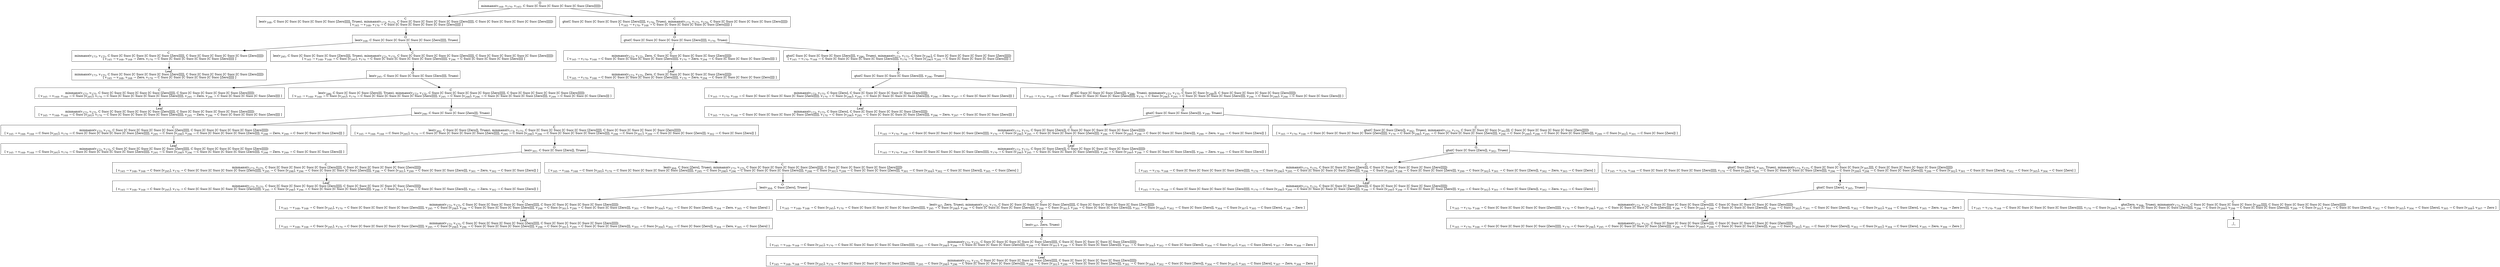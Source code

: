 digraph {
    graph [rankdir=TB
          ,bgcolor=transparent];
    node [shape=box
         ,fillcolor=white
         ,style=filled];
    0 [label=<O <BR/> minmaxo(v<SUB>168</SUB>, v<SUB>170</SUB>, v<SUB>165</SUB>, C Succ [C Succ [C Succ [C Succ [C Succ [Zero]]]]])>];
    1 [label=<C <BR/> leo(v<SUB>168</SUB>, C Succ [C Succ [C Succ [C Succ [C Succ [Zero]]]]], Trueo), minmaxo(v<SUB>173</SUB>, v<SUB>175</SUB>, C Succ [C Succ [C Succ [C Succ [C Succ [Zero]]]]], C Succ [C Succ [C Succ [C Succ [C Succ [Zero]]]]]) <BR/>  [ v<SUB>165</SUB> &rarr; v<SUB>168</SUB>, v<SUB>170</SUB> &rarr; C Succ [C Succ [C Succ [C Succ [C Succ [Zero]]]]] ] >];
    2 [label=<C <BR/> gto(C Succ [C Succ [C Succ [C Succ [C Succ [Zero]]]]], v<SUB>170</SUB>, Trueo), minmaxo(v<SUB>173</SUB>, v<SUB>175</SUB>, v<SUB>170</SUB>, C Succ [C Succ [C Succ [C Succ [C Succ [Zero]]]]]) <BR/>  [ v<SUB>165</SUB> &rarr; v<SUB>170</SUB>, v<SUB>168</SUB> &rarr; C Succ [C Succ [C Succ [C Succ [C Succ [Zero]]]]] ] >];
    3 [label=<O <BR/> leo(v<SUB>168</SUB>, C Succ [C Succ [C Succ [C Succ [C Succ [Zero]]]]], Trueo)>];
    4 [label=<C <BR/> minmaxo(v<SUB>173</SUB>, v<SUB>175</SUB>, C Succ [C Succ [C Succ [C Succ [C Succ [Zero]]]]], C Succ [C Succ [C Succ [C Succ [C Succ [Zero]]]]]) <BR/>  [ v<SUB>165</SUB> &rarr; v<SUB>168</SUB>, v<SUB>168</SUB> &rarr; Zero, v<SUB>170</SUB> &rarr; C Succ [C Succ [C Succ [C Succ [C Succ [Zero]]]]] ] >];
    5 [label=<C <BR/> leo(v<SUB>295</SUB>, C Succ [C Succ [C Succ [C Succ [Zero]]]], Trueo), minmaxo(v<SUB>173</SUB>, v<SUB>175</SUB>, C Succ [C Succ [C Succ [C Succ [C Succ [Zero]]]]], C Succ [C Succ [C Succ [C Succ [C Succ [Zero]]]]]) <BR/>  [ v<SUB>165</SUB> &rarr; v<SUB>168</SUB>, v<SUB>168</SUB> &rarr; C Succ [v<SUB>295</SUB>], v<SUB>170</SUB> &rarr; C Succ [C Succ [C Succ [C Succ [C Succ [Zero]]]]], v<SUB>296</SUB> &rarr; C Succ [C Succ [C Succ [C Succ [Zero]]]] ] >];
    6 [label=<Leaf <BR/> minmaxo(v<SUB>173</SUB>, v<SUB>175</SUB>, C Succ [C Succ [C Succ [C Succ [C Succ [Zero]]]]], C Succ [C Succ [C Succ [C Succ [C Succ [Zero]]]]]) <BR/>  [ v<SUB>165</SUB> &rarr; v<SUB>168</SUB>, v<SUB>168</SUB> &rarr; Zero, v<SUB>170</SUB> &rarr; C Succ [C Succ [C Succ [C Succ [C Succ [Zero]]]]] ] >];
    7 [label=<O <BR/> leo(v<SUB>295</SUB>, C Succ [C Succ [C Succ [C Succ [Zero]]]], Trueo)>];
    8 [label=<C <BR/> minmaxo(v<SUB>173</SUB>, v<SUB>175</SUB>, C Succ [C Succ [C Succ [C Succ [C Succ [Zero]]]]], C Succ [C Succ [C Succ [C Succ [C Succ [Zero]]]]]) <BR/>  [ v<SUB>165</SUB> &rarr; v<SUB>168</SUB>, v<SUB>168</SUB> &rarr; C Succ [v<SUB>295</SUB>], v<SUB>170</SUB> &rarr; C Succ [C Succ [C Succ [C Succ [C Succ [Zero]]]]], v<SUB>295</SUB> &rarr; Zero, v<SUB>296</SUB> &rarr; C Succ [C Succ [C Succ [C Succ [Zero]]]] ] >];
    9 [label=<C <BR/> leo(v<SUB>298</SUB>, C Succ [C Succ [C Succ [Zero]]], Trueo), minmaxo(v<SUB>173</SUB>, v<SUB>175</SUB>, C Succ [C Succ [C Succ [C Succ [C Succ [Zero]]]]], C Succ [C Succ [C Succ [C Succ [C Succ [Zero]]]]]) <BR/>  [ v<SUB>165</SUB> &rarr; v<SUB>168</SUB>, v<SUB>168</SUB> &rarr; C Succ [v<SUB>295</SUB>], v<SUB>170</SUB> &rarr; C Succ [C Succ [C Succ [C Succ [C Succ [Zero]]]]], v<SUB>295</SUB> &rarr; C Succ [v<SUB>298</SUB>], v<SUB>296</SUB> &rarr; C Succ [C Succ [C Succ [C Succ [Zero]]]], v<SUB>299</SUB> &rarr; C Succ [C Succ [C Succ [Zero]]] ] >];
    10 [label=<Leaf <BR/> minmaxo(v<SUB>173</SUB>, v<SUB>175</SUB>, C Succ [C Succ [C Succ [C Succ [C Succ [Zero]]]]], C Succ [C Succ [C Succ [C Succ [C Succ [Zero]]]]]) <BR/>  [ v<SUB>165</SUB> &rarr; v<SUB>168</SUB>, v<SUB>168</SUB> &rarr; C Succ [v<SUB>295</SUB>], v<SUB>170</SUB> &rarr; C Succ [C Succ [C Succ [C Succ [C Succ [Zero]]]]], v<SUB>295</SUB> &rarr; Zero, v<SUB>296</SUB> &rarr; C Succ [C Succ [C Succ [C Succ [Zero]]]] ] >];
    11 [label=<O <BR/> leo(v<SUB>298</SUB>, C Succ [C Succ [C Succ [Zero]]], Trueo)>];
    12 [label=<C <BR/> minmaxo(v<SUB>173</SUB>, v<SUB>175</SUB>, C Succ [C Succ [C Succ [C Succ [C Succ [Zero]]]]], C Succ [C Succ [C Succ [C Succ [C Succ [Zero]]]]]) <BR/>  [ v<SUB>165</SUB> &rarr; v<SUB>168</SUB>, v<SUB>168</SUB> &rarr; C Succ [v<SUB>295</SUB>], v<SUB>170</SUB> &rarr; C Succ [C Succ [C Succ [C Succ [C Succ [Zero]]]]], v<SUB>295</SUB> &rarr; C Succ [v<SUB>298</SUB>], v<SUB>296</SUB> &rarr; C Succ [C Succ [C Succ [C Succ [Zero]]]], v<SUB>298</SUB> &rarr; Zero, v<SUB>299</SUB> &rarr; C Succ [C Succ [C Succ [Zero]]] ] >];
    13 [label=<C <BR/> leo(v<SUB>301</SUB>, C Succ [C Succ [Zero]], Trueo), minmaxo(v<SUB>173</SUB>, v<SUB>175</SUB>, C Succ [C Succ [C Succ [C Succ [C Succ [Zero]]]]], C Succ [C Succ [C Succ [C Succ [C Succ [Zero]]]]]) <BR/>  [ v<SUB>165</SUB> &rarr; v<SUB>168</SUB>, v<SUB>168</SUB> &rarr; C Succ [v<SUB>295</SUB>], v<SUB>170</SUB> &rarr; C Succ [C Succ [C Succ [C Succ [C Succ [Zero]]]]], v<SUB>295</SUB> &rarr; C Succ [v<SUB>298</SUB>], v<SUB>296</SUB> &rarr; C Succ [C Succ [C Succ [C Succ [Zero]]]], v<SUB>298</SUB> &rarr; C Succ [v<SUB>301</SUB>], v<SUB>299</SUB> &rarr; C Succ [C Succ [C Succ [Zero]]], v<SUB>302</SUB> &rarr; C Succ [C Succ [Zero]] ] >];
    14 [label=<Leaf <BR/> minmaxo(v<SUB>173</SUB>, v<SUB>175</SUB>, C Succ [C Succ [C Succ [C Succ [C Succ [Zero]]]]], C Succ [C Succ [C Succ [C Succ [C Succ [Zero]]]]]) <BR/>  [ v<SUB>165</SUB> &rarr; v<SUB>168</SUB>, v<SUB>168</SUB> &rarr; C Succ [v<SUB>295</SUB>], v<SUB>170</SUB> &rarr; C Succ [C Succ [C Succ [C Succ [C Succ [Zero]]]]], v<SUB>295</SUB> &rarr; C Succ [v<SUB>298</SUB>], v<SUB>296</SUB> &rarr; C Succ [C Succ [C Succ [C Succ [Zero]]]], v<SUB>298</SUB> &rarr; Zero, v<SUB>299</SUB> &rarr; C Succ [C Succ [C Succ [Zero]]] ] >];
    15 [label=<O <BR/> leo(v<SUB>301</SUB>, C Succ [C Succ [Zero]], Trueo)>];
    16 [label=<C <BR/> minmaxo(v<SUB>173</SUB>, v<SUB>175</SUB>, C Succ [C Succ [C Succ [C Succ [C Succ [Zero]]]]], C Succ [C Succ [C Succ [C Succ [C Succ [Zero]]]]]) <BR/>  [ v<SUB>165</SUB> &rarr; v<SUB>168</SUB>, v<SUB>168</SUB> &rarr; C Succ [v<SUB>295</SUB>], v<SUB>170</SUB> &rarr; C Succ [C Succ [C Succ [C Succ [C Succ [Zero]]]]], v<SUB>295</SUB> &rarr; C Succ [v<SUB>298</SUB>], v<SUB>296</SUB> &rarr; C Succ [C Succ [C Succ [C Succ [Zero]]]], v<SUB>298</SUB> &rarr; C Succ [v<SUB>301</SUB>], v<SUB>299</SUB> &rarr; C Succ [C Succ [C Succ [Zero]]], v<SUB>301</SUB> &rarr; Zero, v<SUB>302</SUB> &rarr; C Succ [C Succ [Zero]] ] >];
    17 [label=<C <BR/> leo(v<SUB>304</SUB>, C Succ [Zero], Trueo), minmaxo(v<SUB>173</SUB>, v<SUB>175</SUB>, C Succ [C Succ [C Succ [C Succ [C Succ [Zero]]]]], C Succ [C Succ [C Succ [C Succ [C Succ [Zero]]]]]) <BR/>  [ v<SUB>165</SUB> &rarr; v<SUB>168</SUB>, v<SUB>168</SUB> &rarr; C Succ [v<SUB>295</SUB>], v<SUB>170</SUB> &rarr; C Succ [C Succ [C Succ [C Succ [C Succ [Zero]]]]], v<SUB>295</SUB> &rarr; C Succ [v<SUB>298</SUB>], v<SUB>296</SUB> &rarr; C Succ [C Succ [C Succ [C Succ [Zero]]]], v<SUB>298</SUB> &rarr; C Succ [v<SUB>301</SUB>], v<SUB>299</SUB> &rarr; C Succ [C Succ [C Succ [Zero]]], v<SUB>301</SUB> &rarr; C Succ [v<SUB>304</SUB>], v<SUB>302</SUB> &rarr; C Succ [C Succ [Zero]], v<SUB>305</SUB> &rarr; C Succ [Zero] ] >];
    18 [label=<Leaf <BR/> minmaxo(v<SUB>173</SUB>, v<SUB>175</SUB>, C Succ [C Succ [C Succ [C Succ [C Succ [Zero]]]]], C Succ [C Succ [C Succ [C Succ [C Succ [Zero]]]]]) <BR/>  [ v<SUB>165</SUB> &rarr; v<SUB>168</SUB>, v<SUB>168</SUB> &rarr; C Succ [v<SUB>295</SUB>], v<SUB>170</SUB> &rarr; C Succ [C Succ [C Succ [C Succ [C Succ [Zero]]]]], v<SUB>295</SUB> &rarr; C Succ [v<SUB>298</SUB>], v<SUB>296</SUB> &rarr; C Succ [C Succ [C Succ [C Succ [Zero]]]], v<SUB>298</SUB> &rarr; C Succ [v<SUB>301</SUB>], v<SUB>299</SUB> &rarr; C Succ [C Succ [C Succ [Zero]]], v<SUB>301</SUB> &rarr; Zero, v<SUB>302</SUB> &rarr; C Succ [C Succ [Zero]] ] >];
    19 [label=<O <BR/> leo(v<SUB>304</SUB>, C Succ [Zero], Trueo)>];
    20 [label=<C <BR/> minmaxo(v<SUB>173</SUB>, v<SUB>175</SUB>, C Succ [C Succ [C Succ [C Succ [C Succ [Zero]]]]], C Succ [C Succ [C Succ [C Succ [C Succ [Zero]]]]]) <BR/>  [ v<SUB>165</SUB> &rarr; v<SUB>168</SUB>, v<SUB>168</SUB> &rarr; C Succ [v<SUB>295</SUB>], v<SUB>170</SUB> &rarr; C Succ [C Succ [C Succ [C Succ [C Succ [Zero]]]]], v<SUB>295</SUB> &rarr; C Succ [v<SUB>298</SUB>], v<SUB>296</SUB> &rarr; C Succ [C Succ [C Succ [C Succ [Zero]]]], v<SUB>298</SUB> &rarr; C Succ [v<SUB>301</SUB>], v<SUB>299</SUB> &rarr; C Succ [C Succ [C Succ [Zero]]], v<SUB>301</SUB> &rarr; C Succ [v<SUB>304</SUB>], v<SUB>302</SUB> &rarr; C Succ [C Succ [Zero]], v<SUB>304</SUB> &rarr; Zero, v<SUB>305</SUB> &rarr; C Succ [Zero] ] >];
    21 [label=<C <BR/> leo(v<SUB>307</SUB>, Zero, Trueo), minmaxo(v<SUB>173</SUB>, v<SUB>175</SUB>, C Succ [C Succ [C Succ [C Succ [C Succ [Zero]]]]], C Succ [C Succ [C Succ [C Succ [C Succ [Zero]]]]]) <BR/>  [ v<SUB>165</SUB> &rarr; v<SUB>168</SUB>, v<SUB>168</SUB> &rarr; C Succ [v<SUB>295</SUB>], v<SUB>170</SUB> &rarr; C Succ [C Succ [C Succ [C Succ [C Succ [Zero]]]]], v<SUB>295</SUB> &rarr; C Succ [v<SUB>298</SUB>], v<SUB>296</SUB> &rarr; C Succ [C Succ [C Succ [C Succ [Zero]]]], v<SUB>298</SUB> &rarr; C Succ [v<SUB>301</SUB>], v<SUB>299</SUB> &rarr; C Succ [C Succ [C Succ [Zero]]], v<SUB>301</SUB> &rarr; C Succ [v<SUB>304</SUB>], v<SUB>302</SUB> &rarr; C Succ [C Succ [Zero]], v<SUB>304</SUB> &rarr; C Succ [v<SUB>307</SUB>], v<SUB>305</SUB> &rarr; C Succ [Zero], v<SUB>308</SUB> &rarr; Zero ] >];
    22 [label=<Leaf <BR/> minmaxo(v<SUB>173</SUB>, v<SUB>175</SUB>, C Succ [C Succ [C Succ [C Succ [C Succ [Zero]]]]], C Succ [C Succ [C Succ [C Succ [C Succ [Zero]]]]]) <BR/>  [ v<SUB>165</SUB> &rarr; v<SUB>168</SUB>, v<SUB>168</SUB> &rarr; C Succ [v<SUB>295</SUB>], v<SUB>170</SUB> &rarr; C Succ [C Succ [C Succ [C Succ [C Succ [Zero]]]]], v<SUB>295</SUB> &rarr; C Succ [v<SUB>298</SUB>], v<SUB>296</SUB> &rarr; C Succ [C Succ [C Succ [C Succ [Zero]]]], v<SUB>298</SUB> &rarr; C Succ [v<SUB>301</SUB>], v<SUB>299</SUB> &rarr; C Succ [C Succ [C Succ [Zero]]], v<SUB>301</SUB> &rarr; C Succ [v<SUB>304</SUB>], v<SUB>302</SUB> &rarr; C Succ [C Succ [Zero]], v<SUB>304</SUB> &rarr; Zero, v<SUB>305</SUB> &rarr; C Succ [Zero] ] >];
    23 [label=<O <BR/> leo(v<SUB>307</SUB>, Zero, Trueo)>];
    24 [label=<C <BR/> minmaxo(v<SUB>173</SUB>, v<SUB>175</SUB>, C Succ [C Succ [C Succ [C Succ [C Succ [Zero]]]]], C Succ [C Succ [C Succ [C Succ [C Succ [Zero]]]]]) <BR/>  [ v<SUB>165</SUB> &rarr; v<SUB>168</SUB>, v<SUB>168</SUB> &rarr; C Succ [v<SUB>295</SUB>], v<SUB>170</SUB> &rarr; C Succ [C Succ [C Succ [C Succ [C Succ [Zero]]]]], v<SUB>295</SUB> &rarr; C Succ [v<SUB>298</SUB>], v<SUB>296</SUB> &rarr; C Succ [C Succ [C Succ [C Succ [Zero]]]], v<SUB>298</SUB> &rarr; C Succ [v<SUB>301</SUB>], v<SUB>299</SUB> &rarr; C Succ [C Succ [C Succ [Zero]]], v<SUB>301</SUB> &rarr; C Succ [v<SUB>304</SUB>], v<SUB>302</SUB> &rarr; C Succ [C Succ [Zero]], v<SUB>304</SUB> &rarr; C Succ [v<SUB>307</SUB>], v<SUB>305</SUB> &rarr; C Succ [Zero], v<SUB>307</SUB> &rarr; Zero, v<SUB>308</SUB> &rarr; Zero ] >];
    25 [label=<Leaf <BR/> minmaxo(v<SUB>173</SUB>, v<SUB>175</SUB>, C Succ [C Succ [C Succ [C Succ [C Succ [Zero]]]]], C Succ [C Succ [C Succ [C Succ [C Succ [Zero]]]]]) <BR/>  [ v<SUB>165</SUB> &rarr; v<SUB>168</SUB>, v<SUB>168</SUB> &rarr; C Succ [v<SUB>295</SUB>], v<SUB>170</SUB> &rarr; C Succ [C Succ [C Succ [C Succ [C Succ [Zero]]]]], v<SUB>295</SUB> &rarr; C Succ [v<SUB>298</SUB>], v<SUB>296</SUB> &rarr; C Succ [C Succ [C Succ [C Succ [Zero]]]], v<SUB>298</SUB> &rarr; C Succ [v<SUB>301</SUB>], v<SUB>299</SUB> &rarr; C Succ [C Succ [C Succ [Zero]]], v<SUB>301</SUB> &rarr; C Succ [v<SUB>304</SUB>], v<SUB>302</SUB> &rarr; C Succ [C Succ [Zero]], v<SUB>304</SUB> &rarr; C Succ [v<SUB>307</SUB>], v<SUB>305</SUB> &rarr; C Succ [Zero], v<SUB>307</SUB> &rarr; Zero, v<SUB>308</SUB> &rarr; Zero ] >];
    26 [label=<O <BR/> gto(C Succ [C Succ [C Succ [C Succ [C Succ [Zero]]]]], v<SUB>170</SUB>, Trueo)>];
    27 [label=<C <BR/> minmaxo(v<SUB>173</SUB>, v<SUB>175</SUB>, Zero, C Succ [C Succ [C Succ [C Succ [C Succ [Zero]]]]]) <BR/>  [ v<SUB>165</SUB> &rarr; v<SUB>170</SUB>, v<SUB>168</SUB> &rarr; C Succ [C Succ [C Succ [C Succ [C Succ [Zero]]]]], v<SUB>170</SUB> &rarr; Zero, v<SUB>294</SUB> &rarr; C Succ [C Succ [C Succ [C Succ [Zero]]]] ] >];
    28 [label=<C <BR/> gto(C Succ [C Succ [C Succ [C Succ [Zero]]]], v<SUB>296</SUB>, Trueo), minmaxo(v<SUB>173</SUB>, v<SUB>175</SUB>, C Succ [v<SUB>296</SUB>], C Succ [C Succ [C Succ [C Succ [C Succ [Zero]]]]]) <BR/>  [ v<SUB>165</SUB> &rarr; v<SUB>170</SUB>, v<SUB>168</SUB> &rarr; C Succ [C Succ [C Succ [C Succ [C Succ [Zero]]]]], v<SUB>170</SUB> &rarr; C Succ [v<SUB>296</SUB>], v<SUB>295</SUB> &rarr; C Succ [C Succ [C Succ [C Succ [Zero]]]] ] >];
    29 [label=<Leaf <BR/> minmaxo(v<SUB>173</SUB>, v<SUB>175</SUB>, Zero, C Succ [C Succ [C Succ [C Succ [C Succ [Zero]]]]]) <BR/>  [ v<SUB>165</SUB> &rarr; v<SUB>170</SUB>, v<SUB>168</SUB> &rarr; C Succ [C Succ [C Succ [C Succ [C Succ [Zero]]]]], v<SUB>170</SUB> &rarr; Zero, v<SUB>294</SUB> &rarr; C Succ [C Succ [C Succ [C Succ [Zero]]]] ] >];
    30 [label=<O <BR/> gto(C Succ [C Succ [C Succ [C Succ [Zero]]]], v<SUB>296</SUB>, Trueo)>];
    31 [label=<C <BR/> minmaxo(v<SUB>173</SUB>, v<SUB>175</SUB>, C Succ [Zero], C Succ [C Succ [C Succ [C Succ [C Succ [Zero]]]]]) <BR/>  [ v<SUB>165</SUB> &rarr; v<SUB>170</SUB>, v<SUB>168</SUB> &rarr; C Succ [C Succ [C Succ [C Succ [C Succ [Zero]]]]], v<SUB>170</SUB> &rarr; C Succ [v<SUB>296</SUB>], v<SUB>295</SUB> &rarr; C Succ [C Succ [C Succ [C Succ [Zero]]]], v<SUB>296</SUB> &rarr; Zero, v<SUB>297</SUB> &rarr; C Succ [C Succ [C Succ [Zero]]] ] >];
    32 [label=<C <BR/> gto(C Succ [C Succ [C Succ [Zero]]], v<SUB>299</SUB>, Trueo), minmaxo(v<SUB>173</SUB>, v<SUB>175</SUB>, C Succ [C Succ [v<SUB>299</SUB>]], C Succ [C Succ [C Succ [C Succ [C Succ [Zero]]]]]) <BR/>  [ v<SUB>165</SUB> &rarr; v<SUB>170</SUB>, v<SUB>168</SUB> &rarr; C Succ [C Succ [C Succ [C Succ [C Succ [Zero]]]]], v<SUB>170</SUB> &rarr; C Succ [v<SUB>296</SUB>], v<SUB>295</SUB> &rarr; C Succ [C Succ [C Succ [C Succ [Zero]]]], v<SUB>296</SUB> &rarr; C Succ [v<SUB>299</SUB>], v<SUB>298</SUB> &rarr; C Succ [C Succ [C Succ [Zero]]] ] >];
    33 [label=<Leaf <BR/> minmaxo(v<SUB>173</SUB>, v<SUB>175</SUB>, C Succ [Zero], C Succ [C Succ [C Succ [C Succ [C Succ [Zero]]]]]) <BR/>  [ v<SUB>165</SUB> &rarr; v<SUB>170</SUB>, v<SUB>168</SUB> &rarr; C Succ [C Succ [C Succ [C Succ [C Succ [Zero]]]]], v<SUB>170</SUB> &rarr; C Succ [v<SUB>296</SUB>], v<SUB>295</SUB> &rarr; C Succ [C Succ [C Succ [C Succ [Zero]]]], v<SUB>296</SUB> &rarr; Zero, v<SUB>297</SUB> &rarr; C Succ [C Succ [C Succ [Zero]]] ] >];
    34 [label=<O <BR/> gto(C Succ [C Succ [C Succ [Zero]]], v<SUB>299</SUB>, Trueo)>];
    35 [label=<C <BR/> minmaxo(v<SUB>173</SUB>, v<SUB>175</SUB>, C Succ [C Succ [Zero]], C Succ [C Succ [C Succ [C Succ [C Succ [Zero]]]]]) <BR/>  [ v<SUB>165</SUB> &rarr; v<SUB>170</SUB>, v<SUB>168</SUB> &rarr; C Succ [C Succ [C Succ [C Succ [C Succ [Zero]]]]], v<SUB>170</SUB> &rarr; C Succ [v<SUB>296</SUB>], v<SUB>295</SUB> &rarr; C Succ [C Succ [C Succ [C Succ [Zero]]]], v<SUB>296</SUB> &rarr; C Succ [v<SUB>299</SUB>], v<SUB>298</SUB> &rarr; C Succ [C Succ [C Succ [Zero]]], v<SUB>299</SUB> &rarr; Zero, v<SUB>300</SUB> &rarr; C Succ [C Succ [Zero]] ] >];
    36 [label=<C <BR/> gto(C Succ [C Succ [Zero]], v<SUB>302</SUB>, Trueo), minmaxo(v<SUB>173</SUB>, v<SUB>175</SUB>, C Succ [C Succ [C Succ [v<SUB>302</SUB>]]], C Succ [C Succ [C Succ [C Succ [C Succ [Zero]]]]]) <BR/>  [ v<SUB>165</SUB> &rarr; v<SUB>170</SUB>, v<SUB>168</SUB> &rarr; C Succ [C Succ [C Succ [C Succ [C Succ [Zero]]]]], v<SUB>170</SUB> &rarr; C Succ [v<SUB>296</SUB>], v<SUB>295</SUB> &rarr; C Succ [C Succ [C Succ [C Succ [Zero]]]], v<SUB>296</SUB> &rarr; C Succ [v<SUB>299</SUB>], v<SUB>298</SUB> &rarr; C Succ [C Succ [C Succ [Zero]]], v<SUB>299</SUB> &rarr; C Succ [v<SUB>302</SUB>], v<SUB>301</SUB> &rarr; C Succ [C Succ [Zero]] ] >];
    37 [label=<Leaf <BR/> minmaxo(v<SUB>173</SUB>, v<SUB>175</SUB>, C Succ [C Succ [Zero]], C Succ [C Succ [C Succ [C Succ [C Succ [Zero]]]]]) <BR/>  [ v<SUB>165</SUB> &rarr; v<SUB>170</SUB>, v<SUB>168</SUB> &rarr; C Succ [C Succ [C Succ [C Succ [C Succ [Zero]]]]], v<SUB>170</SUB> &rarr; C Succ [v<SUB>296</SUB>], v<SUB>295</SUB> &rarr; C Succ [C Succ [C Succ [C Succ [Zero]]]], v<SUB>296</SUB> &rarr; C Succ [v<SUB>299</SUB>], v<SUB>298</SUB> &rarr; C Succ [C Succ [C Succ [Zero]]], v<SUB>299</SUB> &rarr; Zero, v<SUB>300</SUB> &rarr; C Succ [C Succ [Zero]] ] >];
    38 [label=<O <BR/> gto(C Succ [C Succ [Zero]], v<SUB>302</SUB>, Trueo)>];
    39 [label=<C <BR/> minmaxo(v<SUB>173</SUB>, v<SUB>175</SUB>, C Succ [C Succ [C Succ [Zero]]], C Succ [C Succ [C Succ [C Succ [C Succ [Zero]]]]]) <BR/>  [ v<SUB>165</SUB> &rarr; v<SUB>170</SUB>, v<SUB>168</SUB> &rarr; C Succ [C Succ [C Succ [C Succ [C Succ [Zero]]]]], v<SUB>170</SUB> &rarr; C Succ [v<SUB>296</SUB>], v<SUB>295</SUB> &rarr; C Succ [C Succ [C Succ [C Succ [Zero]]]], v<SUB>296</SUB> &rarr; C Succ [v<SUB>299</SUB>], v<SUB>298</SUB> &rarr; C Succ [C Succ [C Succ [Zero]]], v<SUB>299</SUB> &rarr; C Succ [v<SUB>302</SUB>], v<SUB>301</SUB> &rarr; C Succ [C Succ [Zero]], v<SUB>302</SUB> &rarr; Zero, v<SUB>303</SUB> &rarr; C Succ [Zero] ] >];
    40 [label=<C <BR/> gto(C Succ [Zero], v<SUB>305</SUB>, Trueo), minmaxo(v<SUB>173</SUB>, v<SUB>175</SUB>, C Succ [C Succ [C Succ [C Succ [v<SUB>305</SUB>]]]], C Succ [C Succ [C Succ [C Succ [C Succ [Zero]]]]]) <BR/>  [ v<SUB>165</SUB> &rarr; v<SUB>170</SUB>, v<SUB>168</SUB> &rarr; C Succ [C Succ [C Succ [C Succ [C Succ [Zero]]]]], v<SUB>170</SUB> &rarr; C Succ [v<SUB>296</SUB>], v<SUB>295</SUB> &rarr; C Succ [C Succ [C Succ [C Succ [Zero]]]], v<SUB>296</SUB> &rarr; C Succ [v<SUB>299</SUB>], v<SUB>298</SUB> &rarr; C Succ [C Succ [C Succ [Zero]]], v<SUB>299</SUB> &rarr; C Succ [v<SUB>302</SUB>], v<SUB>301</SUB> &rarr; C Succ [C Succ [Zero]], v<SUB>302</SUB> &rarr; C Succ [v<SUB>305</SUB>], v<SUB>304</SUB> &rarr; C Succ [Zero] ] >];
    41 [label=<Leaf <BR/> minmaxo(v<SUB>173</SUB>, v<SUB>175</SUB>, C Succ [C Succ [C Succ [Zero]]], C Succ [C Succ [C Succ [C Succ [C Succ [Zero]]]]]) <BR/>  [ v<SUB>165</SUB> &rarr; v<SUB>170</SUB>, v<SUB>168</SUB> &rarr; C Succ [C Succ [C Succ [C Succ [C Succ [Zero]]]]], v<SUB>170</SUB> &rarr; C Succ [v<SUB>296</SUB>], v<SUB>295</SUB> &rarr; C Succ [C Succ [C Succ [C Succ [Zero]]]], v<SUB>296</SUB> &rarr; C Succ [v<SUB>299</SUB>], v<SUB>298</SUB> &rarr; C Succ [C Succ [C Succ [Zero]]], v<SUB>299</SUB> &rarr; C Succ [v<SUB>302</SUB>], v<SUB>301</SUB> &rarr; C Succ [C Succ [Zero]], v<SUB>302</SUB> &rarr; Zero, v<SUB>303</SUB> &rarr; C Succ [Zero] ] >];
    42 [label=<O <BR/> gto(C Succ [Zero], v<SUB>305</SUB>, Trueo)>];
    43 [label=<C <BR/> minmaxo(v<SUB>173</SUB>, v<SUB>175</SUB>, C Succ [C Succ [C Succ [C Succ [Zero]]]], C Succ [C Succ [C Succ [C Succ [C Succ [Zero]]]]]) <BR/>  [ v<SUB>165</SUB> &rarr; v<SUB>170</SUB>, v<SUB>168</SUB> &rarr; C Succ [C Succ [C Succ [C Succ [C Succ [Zero]]]]], v<SUB>170</SUB> &rarr; C Succ [v<SUB>296</SUB>], v<SUB>295</SUB> &rarr; C Succ [C Succ [C Succ [C Succ [Zero]]]], v<SUB>296</SUB> &rarr; C Succ [v<SUB>299</SUB>], v<SUB>298</SUB> &rarr; C Succ [C Succ [C Succ [Zero]]], v<SUB>299</SUB> &rarr; C Succ [v<SUB>302</SUB>], v<SUB>301</SUB> &rarr; C Succ [C Succ [Zero]], v<SUB>302</SUB> &rarr; C Succ [v<SUB>305</SUB>], v<SUB>304</SUB> &rarr; C Succ [Zero], v<SUB>305</SUB> &rarr; Zero, v<SUB>306</SUB> &rarr; Zero ] >];
    44 [label=<C <BR/> gto(Zero, v<SUB>308</SUB>, Trueo), minmaxo(v<SUB>173</SUB>, v<SUB>175</SUB>, C Succ [C Succ [C Succ [C Succ [C Succ [v<SUB>308</SUB>]]]]], C Succ [C Succ [C Succ [C Succ [C Succ [Zero]]]]]) <BR/>  [ v<SUB>165</SUB> &rarr; v<SUB>170</SUB>, v<SUB>168</SUB> &rarr; C Succ [C Succ [C Succ [C Succ [C Succ [Zero]]]]], v<SUB>170</SUB> &rarr; C Succ [v<SUB>296</SUB>], v<SUB>295</SUB> &rarr; C Succ [C Succ [C Succ [C Succ [Zero]]]], v<SUB>296</SUB> &rarr; C Succ [v<SUB>299</SUB>], v<SUB>298</SUB> &rarr; C Succ [C Succ [C Succ [Zero]]], v<SUB>299</SUB> &rarr; C Succ [v<SUB>302</SUB>], v<SUB>301</SUB> &rarr; C Succ [C Succ [Zero]], v<SUB>302</SUB> &rarr; C Succ [v<SUB>305</SUB>], v<SUB>304</SUB> &rarr; C Succ [Zero], v<SUB>305</SUB> &rarr; C Succ [v<SUB>308</SUB>], v<SUB>307</SUB> &rarr; Zero ] >];
    45 [label=<Leaf <BR/> minmaxo(v<SUB>173</SUB>, v<SUB>175</SUB>, C Succ [C Succ [C Succ [C Succ [Zero]]]], C Succ [C Succ [C Succ [C Succ [C Succ [Zero]]]]]) <BR/>  [ v<SUB>165</SUB> &rarr; v<SUB>170</SUB>, v<SUB>168</SUB> &rarr; C Succ [C Succ [C Succ [C Succ [C Succ [Zero]]]]], v<SUB>170</SUB> &rarr; C Succ [v<SUB>296</SUB>], v<SUB>295</SUB> &rarr; C Succ [C Succ [C Succ [C Succ [Zero]]]], v<SUB>296</SUB> &rarr; C Succ [v<SUB>299</SUB>], v<SUB>298</SUB> &rarr; C Succ [C Succ [C Succ [Zero]]], v<SUB>299</SUB> &rarr; C Succ [v<SUB>302</SUB>], v<SUB>301</SUB> &rarr; C Succ [C Succ [Zero]], v<SUB>302</SUB> &rarr; C Succ [v<SUB>305</SUB>], v<SUB>304</SUB> &rarr; C Succ [Zero], v<SUB>305</SUB> &rarr; Zero, v<SUB>306</SUB> &rarr; Zero ] >];
    46 [label=<_|_>];
    0 -> 1 [label=""];
    0 -> 2 [label=""];
    1 -> 3 [label=""];
    2 -> 26 [label=""];
    3 -> 4 [label=""];
    3 -> 5 [label=""];
    4 -> 6 [label=""];
    5 -> 7 [label=""];
    7 -> 8 [label=""];
    7 -> 9 [label=""];
    8 -> 10 [label=""];
    9 -> 11 [label=""];
    11 -> 12 [label=""];
    11 -> 13 [label=""];
    12 -> 14 [label=""];
    13 -> 15 [label=""];
    15 -> 16 [label=""];
    15 -> 17 [label=""];
    16 -> 18 [label=""];
    17 -> 19 [label=""];
    19 -> 20 [label=""];
    19 -> 21 [label=""];
    20 -> 22 [label=""];
    21 -> 23 [label=""];
    23 -> 24 [label=""];
    24 -> 25 [label=""];
    26 -> 27 [label=""];
    26 -> 28 [label=""];
    27 -> 29 [label=""];
    28 -> 30 [label=""];
    30 -> 31 [label=""];
    30 -> 32 [label=""];
    31 -> 33 [label=""];
    32 -> 34 [label=""];
    34 -> 35 [label=""];
    34 -> 36 [label=""];
    35 -> 37 [label=""];
    36 -> 38 [label=""];
    38 -> 39 [label=""];
    38 -> 40 [label=""];
    39 -> 41 [label=""];
    40 -> 42 [label=""];
    42 -> 43 [label=""];
    42 -> 44 [label=""];
    43 -> 45 [label=""];
    44 -> 46 [label=""];
}